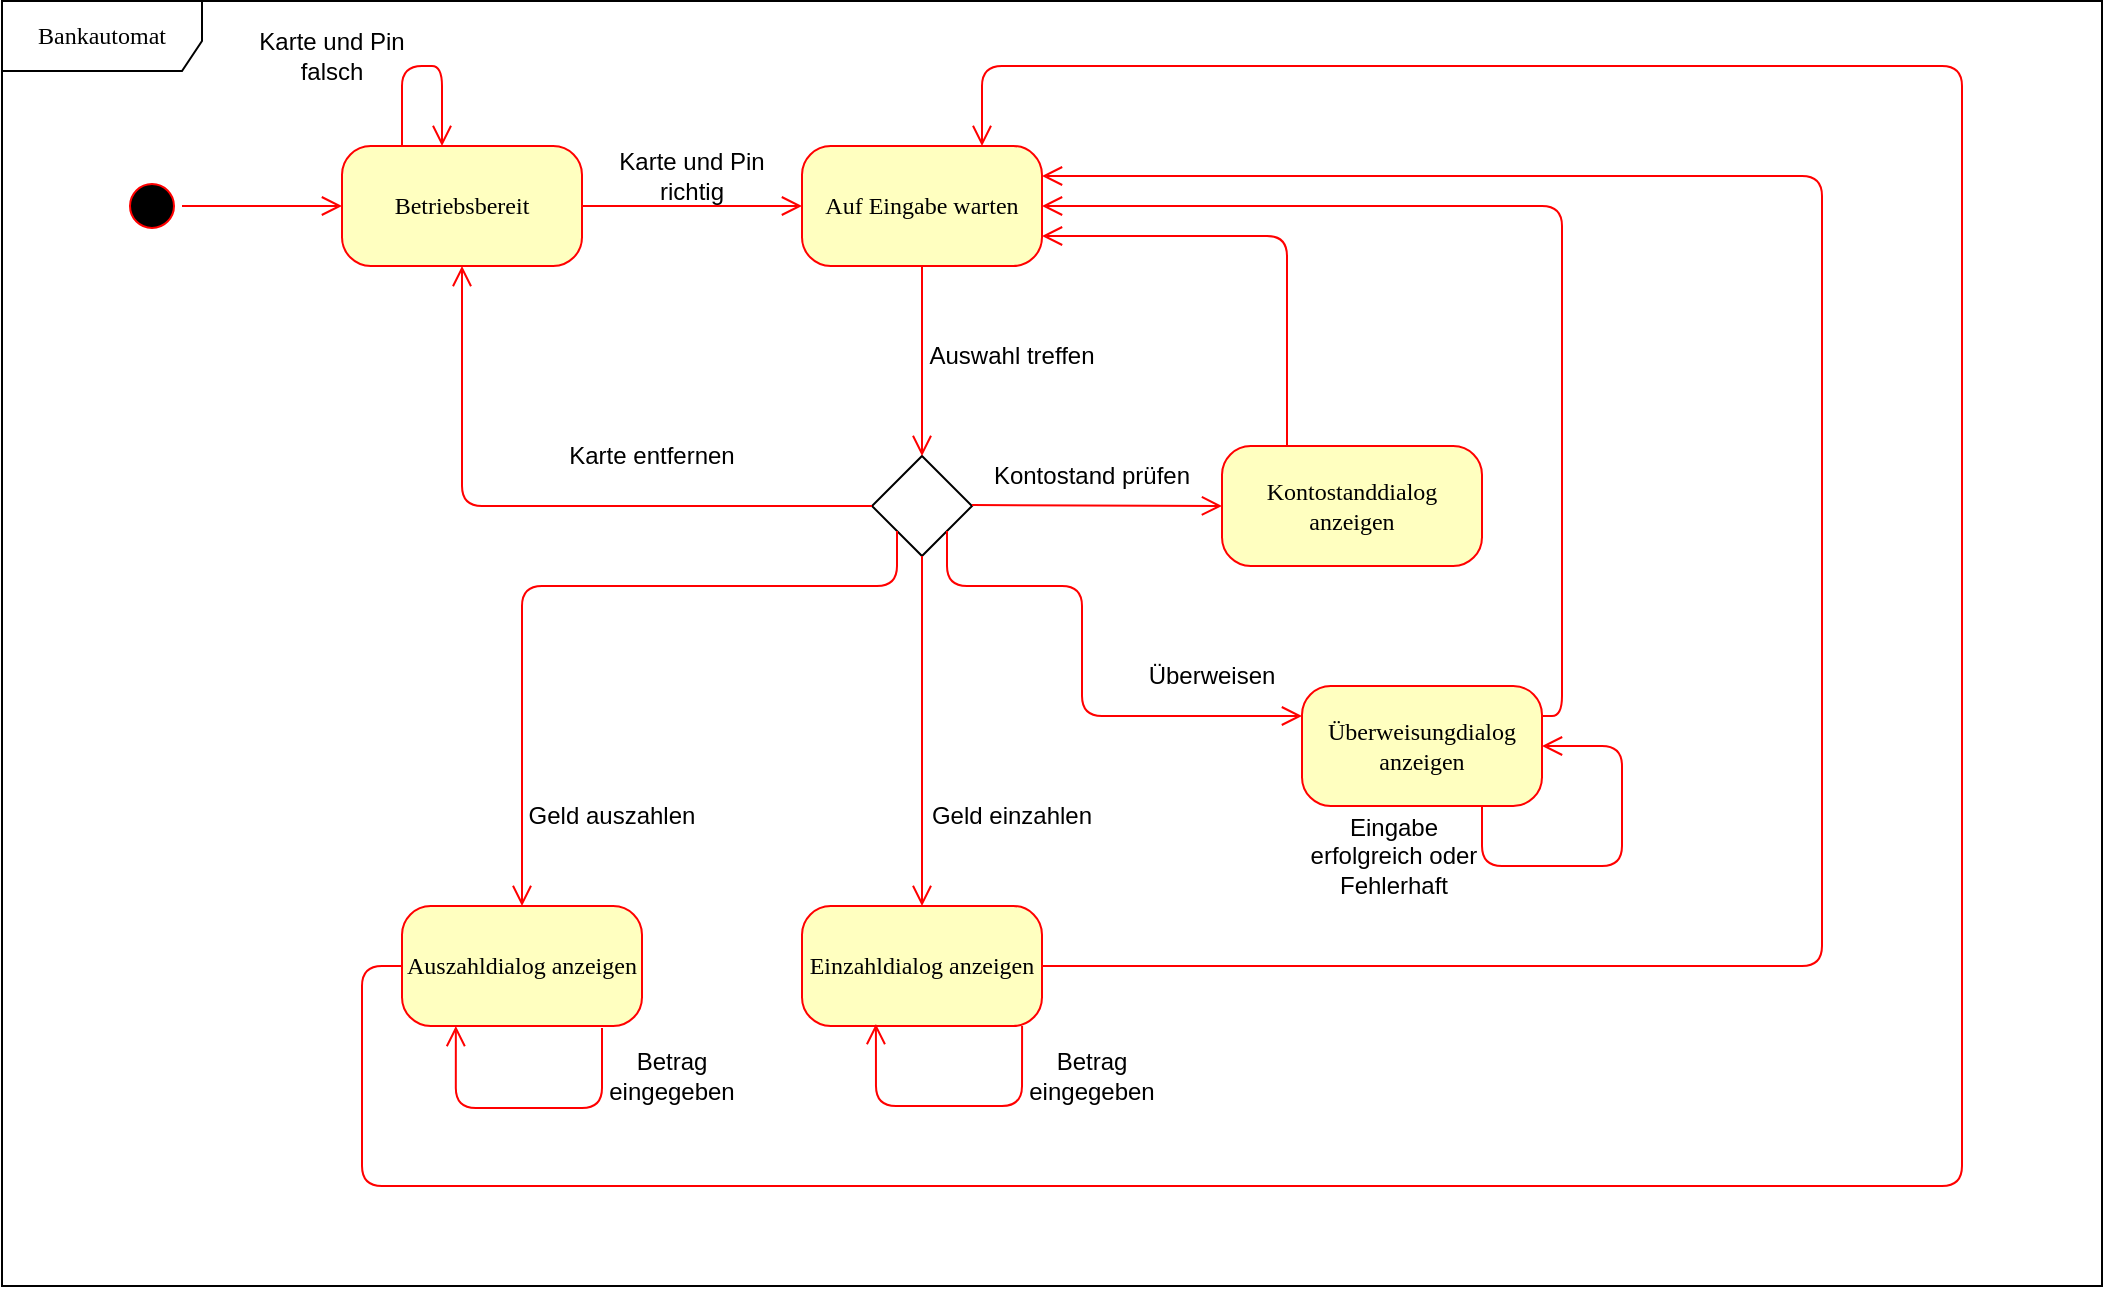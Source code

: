 <mxfile version="20.8.16" type="device"><diagram name="Page-1" id="58cdce13-f638-feb5-8d6f-7d28b1aa9fa0"><mxGraphModel dx="1418" dy="828" grid="1" gridSize="10" guides="1" tooltips="1" connect="1" arrows="1" fold="1" page="1" pageScale="1" pageWidth="1100" pageHeight="850" background="none" math="0" shadow="0"><root><mxCell id="0"/><mxCell id="1" parent="0"/><mxCell id="2a3bc250acf0617d-8" value="Bankautomat" style="shape=umlFrame;whiteSpace=wrap;html=1;rounded=1;shadow=0;comic=0;labelBackgroundColor=none;strokeWidth=1;fontFamily=Verdana;fontSize=12;align=center;width=100;height=35;" parent="1" vertex="1"><mxGeometry x="70" y="47.5" width="1050" height="642.5" as="geometry"/></mxCell><mxCell id="382b91b5511bd0f7-1" value="" style="ellipse;html=1;shape=startState;fillColor=#000000;strokeColor=#ff0000;rounded=1;shadow=0;comic=0;labelBackgroundColor=none;fontFamily=Verdana;fontSize=12;fontColor=#000000;align=center;direction=south;" parent="1" vertex="1"><mxGeometry x="130" y="135" width="30" height="30" as="geometry"/></mxCell><mxCell id="382b91b5511bd0f7-6" value="Betriebsbereit" style="rounded=1;whiteSpace=wrap;html=1;arcSize=24;fillColor=#ffffc0;strokeColor=#ff0000;shadow=0;comic=0;labelBackgroundColor=none;fontFamily=Verdana;fontSize=12;fontColor=#000000;align=center;" parent="1" vertex="1"><mxGeometry x="240" y="120" width="120" height="60" as="geometry"/></mxCell><mxCell id="382b91b5511bd0f7-7" value="Auf Eingabe warten" style="rounded=1;whiteSpace=wrap;html=1;arcSize=24;fillColor=#ffffc0;strokeColor=#ff0000;shadow=0;comic=0;labelBackgroundColor=none;fontFamily=Verdana;fontSize=12;fontColor=#000000;align=center;" parent="1" vertex="1"><mxGeometry x="470" y="120" width="120" height="60" as="geometry"/></mxCell><mxCell id="382b91b5511bd0f7-9" value="Auszahldialog anzeigen" style="rounded=1;whiteSpace=wrap;html=1;arcSize=24;fillColor=#ffffc0;strokeColor=#ff0000;shadow=0;comic=0;labelBackgroundColor=none;fontFamily=Verdana;fontSize=12;fontColor=#000000;align=center;" parent="1" vertex="1"><mxGeometry x="270" y="500" width="120" height="60" as="geometry"/></mxCell><mxCell id="2a3bc250acf0617d-9" style="edgeStyle=orthogonalEdgeStyle;html=1;labelBackgroundColor=none;endArrow=open;endSize=8;strokeColor=#ff0000;fontFamily=Verdana;fontSize=12;align=left;" parent="1" source="382b91b5511bd0f7-1" target="382b91b5511bd0f7-6" edge="1"><mxGeometry relative="1" as="geometry"/></mxCell><mxCell id="zAUYYmauMJTkXwukCzBQ-1" value="Einzahldialog anzeigen" style="rounded=1;whiteSpace=wrap;html=1;arcSize=24;fillColor=#ffffc0;strokeColor=#ff0000;shadow=0;comic=0;labelBackgroundColor=none;fontFamily=Verdana;fontSize=12;fontColor=#000000;align=center;" parent="1" vertex="1"><mxGeometry x="470" y="500" width="120" height="60" as="geometry"/></mxCell><mxCell id="zAUYYmauMJTkXwukCzBQ-2" value="Überweisungdialog anzeigen" style="rounded=1;whiteSpace=wrap;html=1;arcSize=24;fillColor=#ffffc0;strokeColor=#ff0000;shadow=0;comic=0;labelBackgroundColor=none;fontFamily=Verdana;fontSize=12;fontColor=#000000;align=center;" parent="1" vertex="1"><mxGeometry x="720" y="390" width="120" height="60" as="geometry"/></mxCell><mxCell id="zAUYYmauMJTkXwukCzBQ-3" value="Kontostanddialog anzeigen" style="rounded=1;whiteSpace=wrap;html=1;arcSize=24;fillColor=#ffffc0;strokeColor=#ff0000;shadow=0;comic=0;labelBackgroundColor=none;fontFamily=Verdana;fontSize=12;fontColor=#000000;align=center;" parent="1" vertex="1"><mxGeometry x="680" y="270" width="130" height="60" as="geometry"/></mxCell><mxCell id="zAUYYmauMJTkXwukCzBQ-4" value="" style="rhombus;whiteSpace=wrap;html=1;" parent="1" vertex="1"><mxGeometry x="505" y="275" width="50" height="50" as="geometry"/></mxCell><mxCell id="zAUYYmauMJTkXwukCzBQ-6" style="edgeStyle=orthogonalEdgeStyle;html=1;labelBackgroundColor=none;endArrow=open;endSize=8;strokeColor=#ff0000;fontFamily=Verdana;fontSize=12;align=left;entryX=0;entryY=0.5;entryDx=0;entryDy=0;exitX=1;exitY=0.5;exitDx=0;exitDy=0;" parent="1" source="382b91b5511bd0f7-6" target="382b91b5511bd0f7-7" edge="1"><mxGeometry relative="1" as="geometry"><mxPoint x="170" y="160" as="sourcePoint"/><mxPoint x="250" y="160" as="targetPoint"/></mxGeometry></mxCell><mxCell id="zAUYYmauMJTkXwukCzBQ-7" value="Karte und Pin richtig" style="text;html=1;strokeColor=none;fillColor=none;align=center;verticalAlign=middle;whiteSpace=wrap;rounded=0;" parent="1" vertex="1"><mxGeometry x="370" y="120" width="90" height="30" as="geometry"/></mxCell><mxCell id="zAUYYmauMJTkXwukCzBQ-8" style="edgeStyle=orthogonalEdgeStyle;html=1;labelBackgroundColor=none;endArrow=open;endSize=8;strokeColor=#ff0000;fontFamily=Verdana;fontSize=12;align=left;entryX=0.5;entryY=0;entryDx=0;entryDy=0;exitX=0.5;exitY=1;exitDx=0;exitDy=0;" parent="1" source="382b91b5511bd0f7-7" target="zAUYYmauMJTkXwukCzBQ-4" edge="1"><mxGeometry relative="1" as="geometry"><mxPoint x="170" y="160" as="sourcePoint"/><mxPoint x="250" y="160" as="targetPoint"/><Array as="points"><mxPoint x="530" y="260"/><mxPoint x="530" y="260"/></Array></mxGeometry></mxCell><mxCell id="zAUYYmauMJTkXwukCzBQ-9" value="Auswahl treffen" style="text;html=1;strokeColor=none;fillColor=none;align=center;verticalAlign=middle;whiteSpace=wrap;rounded=0;" parent="1" vertex="1"><mxGeometry x="530" y="210" width="90" height="30" as="geometry"/></mxCell><mxCell id="zAUYYmauMJTkXwukCzBQ-11" style="edgeStyle=orthogonalEdgeStyle;html=1;labelBackgroundColor=none;endArrow=open;endSize=8;strokeColor=#ff0000;fontFamily=Verdana;fontSize=12;align=left;entryX=0.5;entryY=1;entryDx=0;entryDy=0;exitX=0.5;exitY=1;exitDx=0;exitDy=0;" parent="1" target="382b91b5511bd0f7-6" edge="1"><mxGeometry relative="1" as="geometry"><mxPoint x="505" y="300" as="sourcePoint"/><mxPoint x="360" y="300" as="targetPoint"/><Array as="points"><mxPoint x="300" y="300"/></Array></mxGeometry></mxCell><mxCell id="zAUYYmauMJTkXwukCzBQ-12" value="Karte entfernen" style="text;html=1;strokeColor=none;fillColor=none;align=center;verticalAlign=middle;whiteSpace=wrap;rounded=0;" parent="1" vertex="1"><mxGeometry x="350" y="260" width="90" height="30" as="geometry"/></mxCell><mxCell id="zAUYYmauMJTkXwukCzBQ-13" style="edgeStyle=orthogonalEdgeStyle;html=1;labelBackgroundColor=none;endArrow=open;endSize=8;strokeColor=#ff0000;fontFamily=Verdana;fontSize=12;align=left;entryX=0;entryY=0.5;entryDx=0;entryDy=0;" parent="1" target="zAUYYmauMJTkXwukCzBQ-3" edge="1"><mxGeometry relative="1" as="geometry"><mxPoint x="555" y="299.5" as="sourcePoint"/><mxPoint x="635" y="299.5" as="targetPoint"/></mxGeometry></mxCell><mxCell id="zAUYYmauMJTkXwukCzBQ-15" value="Kontostand prüfen" style="text;html=1;strokeColor=none;fillColor=none;align=center;verticalAlign=middle;whiteSpace=wrap;rounded=0;" parent="1" vertex="1"><mxGeometry x="560" y="270" width="110" height="30" as="geometry"/></mxCell><mxCell id="zAUYYmauMJTkXwukCzBQ-16" style="edgeStyle=orthogonalEdgeStyle;html=1;labelBackgroundColor=none;endArrow=open;endSize=8;strokeColor=#ff0000;fontFamily=Verdana;fontSize=12;align=left;entryX=0;entryY=0.25;entryDx=0;entryDy=0;exitX=1;exitY=1;exitDx=0;exitDy=0;" parent="1" source="zAUYYmauMJTkXwukCzBQ-4" target="zAUYYmauMJTkXwukCzBQ-2" edge="1"><mxGeometry relative="1" as="geometry"><mxPoint x="530" y="325" as="sourcePoint"/><mxPoint x="610" y="325" as="targetPoint"/><Array as="points"><mxPoint x="543" y="340"/><mxPoint x="610" y="340"/><mxPoint x="610" y="405"/></Array></mxGeometry></mxCell><mxCell id="zAUYYmauMJTkXwukCzBQ-17" value="Überweisen" style="text;html=1;strokeColor=none;fillColor=none;align=center;verticalAlign=middle;whiteSpace=wrap;rounded=0;" parent="1" vertex="1"><mxGeometry x="620" y="370" width="110" height="30" as="geometry"/></mxCell><mxCell id="zAUYYmauMJTkXwukCzBQ-26" style="edgeStyle=orthogonalEdgeStyle;html=1;labelBackgroundColor=none;endArrow=open;endSize=8;strokeColor=#ff0000;fontFamily=Verdana;fontSize=12;align=left;exitX=0.25;exitY=0;exitDx=0;exitDy=0;entryX=1;entryY=0.75;entryDx=0;entryDy=0;" parent="1" source="zAUYYmauMJTkXwukCzBQ-3" target="382b91b5511bd0f7-7" edge="1"><mxGeometry relative="1" as="geometry"><mxPoint x="170" y="160" as="sourcePoint"/><mxPoint x="250" y="160" as="targetPoint"/></mxGeometry></mxCell><mxCell id="zAUYYmauMJTkXwukCzBQ-27" style="edgeStyle=orthogonalEdgeStyle;html=1;labelBackgroundColor=none;endArrow=open;endSize=8;strokeColor=#ff0000;fontFamily=Verdana;fontSize=12;align=left;exitX=0.75;exitY=1;exitDx=0;exitDy=0;entryX=1;entryY=0.5;entryDx=0;entryDy=0;" parent="1" source="zAUYYmauMJTkXwukCzBQ-2" target="zAUYYmauMJTkXwukCzBQ-2" edge="1"><mxGeometry relative="1" as="geometry"><mxPoint x="700" y="675" as="sourcePoint"/><mxPoint x="250" y="160" as="targetPoint"/><Array as="points"><mxPoint x="810" y="480"/><mxPoint x="880" y="480"/><mxPoint x="880" y="420"/></Array></mxGeometry></mxCell><mxCell id="zAUYYmauMJTkXwukCzBQ-28" value="Eingabe erfolgreich oder Fehlerhaft" style="text;html=1;strokeColor=none;fillColor=none;align=center;verticalAlign=middle;whiteSpace=wrap;rounded=0;" parent="1" vertex="1"><mxGeometry x="721" y="460" width="90" height="30" as="geometry"/></mxCell><mxCell id="zAUYYmauMJTkXwukCzBQ-29" style="edgeStyle=orthogonalEdgeStyle;html=1;labelBackgroundColor=none;endArrow=open;endSize=8;strokeColor=#ff0000;fontFamily=Verdana;fontSize=12;align=left;exitX=1;exitY=0.25;exitDx=0;exitDy=0;entryX=1;entryY=0.5;entryDx=0;entryDy=0;" parent="1" source="zAUYYmauMJTkXwukCzBQ-2" target="382b91b5511bd0f7-7" edge="1"><mxGeometry relative="1" as="geometry"><mxPoint x="170" y="160" as="sourcePoint"/><mxPoint x="250" y="160" as="targetPoint"/></mxGeometry></mxCell><mxCell id="zAUYYmauMJTkXwukCzBQ-32" style="edgeStyle=orthogonalEdgeStyle;html=1;labelBackgroundColor=none;endArrow=open;endSize=8;strokeColor=#ff0000;fontFamily=Verdana;fontSize=12;align=left;entryX=0.5;entryY=0;entryDx=0;entryDy=0;exitX=0.5;exitY=1;exitDx=0;exitDy=0;" parent="1" source="zAUYYmauMJTkXwukCzBQ-4" target="zAUYYmauMJTkXwukCzBQ-1" edge="1"><mxGeometry relative="1" as="geometry"><mxPoint x="170" y="160" as="sourcePoint"/><mxPoint x="250" y="160" as="targetPoint"/></mxGeometry></mxCell><mxCell id="zAUYYmauMJTkXwukCzBQ-33" style="edgeStyle=orthogonalEdgeStyle;html=1;labelBackgroundColor=none;endArrow=open;endSize=8;strokeColor=#ff0000;fontFamily=Verdana;fontSize=12;align=left;exitX=0.917;exitY=1;exitDx=0;exitDy=0;exitPerimeter=0;entryX=0.308;entryY=0.983;entryDx=0;entryDy=0;entryPerimeter=0;" parent="1" source="zAUYYmauMJTkXwukCzBQ-1" target="zAUYYmauMJTkXwukCzBQ-1" edge="1"><mxGeometry relative="1" as="geometry"><mxPoint x="170" y="160" as="sourcePoint"/><mxPoint x="400" y="570" as="targetPoint"/><Array as="points"><mxPoint x="580" y="600"/><mxPoint x="507" y="600"/></Array></mxGeometry></mxCell><mxCell id="zAUYYmauMJTkXwukCzBQ-34" value="Betrag eingegeben" style="text;html=1;strokeColor=none;fillColor=none;align=center;verticalAlign=middle;whiteSpace=wrap;rounded=0;" parent="1" vertex="1"><mxGeometry x="570" y="570" width="90" height="30" as="geometry"/></mxCell><mxCell id="zAUYYmauMJTkXwukCzBQ-35" value="Geld einzahlen" style="text;html=1;strokeColor=none;fillColor=none;align=center;verticalAlign=middle;whiteSpace=wrap;rounded=0;" parent="1" vertex="1"><mxGeometry x="530" y="440" width="90" height="30" as="geometry"/></mxCell><mxCell id="zAUYYmauMJTkXwukCzBQ-36" style="edgeStyle=orthogonalEdgeStyle;html=1;labelBackgroundColor=none;endArrow=open;endSize=8;strokeColor=#ff0000;fontFamily=Verdana;fontSize=12;align=left;entryX=0.5;entryY=0;entryDx=0;entryDy=0;exitX=0;exitY=1;exitDx=0;exitDy=0;" parent="1" source="zAUYYmauMJTkXwukCzBQ-4" target="382b91b5511bd0f7-9" edge="1"><mxGeometry relative="1" as="geometry"><mxPoint x="530" y="320" as="sourcePoint"/><mxPoint x="250" y="160" as="targetPoint"/><Array as="points"><mxPoint x="518" y="340"/><mxPoint x="330" y="340"/></Array></mxGeometry></mxCell><mxCell id="zAUYYmauMJTkXwukCzBQ-37" value="Geld auszahlen" style="text;html=1;strokeColor=none;fillColor=none;align=center;verticalAlign=middle;whiteSpace=wrap;rounded=0;" parent="1" vertex="1"><mxGeometry x="330" y="440" width="90" height="30" as="geometry"/></mxCell><mxCell id="zAUYYmauMJTkXwukCzBQ-38" style="edgeStyle=orthogonalEdgeStyle;html=1;labelBackgroundColor=none;endArrow=open;endSize=8;strokeColor=#ff0000;fontFamily=Verdana;fontSize=12;align=left;exitX=0.917;exitY=1;exitDx=0;exitDy=0;exitPerimeter=0;entryX=0.308;entryY=0.983;entryDx=0;entryDy=0;entryPerimeter=0;" parent="1" edge="1"><mxGeometry relative="1" as="geometry"><mxPoint x="370" y="561.02" as="sourcePoint"/><mxPoint x="296.92" y="560" as="targetPoint"/><Array as="points"><mxPoint x="369.96" y="601.02"/><mxPoint x="296.96" y="601.02"/></Array></mxGeometry></mxCell><mxCell id="zAUYYmauMJTkXwukCzBQ-39" value="Betrag eingegeben" style="text;html=1;strokeColor=none;fillColor=none;align=center;verticalAlign=middle;whiteSpace=wrap;rounded=0;" parent="1" vertex="1"><mxGeometry x="360" y="570" width="90" height="30" as="geometry"/></mxCell><mxCell id="zAUYYmauMJTkXwukCzBQ-40" style="edgeStyle=orthogonalEdgeStyle;html=1;labelBackgroundColor=none;endArrow=open;endSize=8;strokeColor=#ff0000;fontFamily=Verdana;fontSize=12;align=left;entryX=1;entryY=0.25;entryDx=0;entryDy=0;exitX=1;exitY=0.5;exitDx=0;exitDy=0;" parent="1" source="zAUYYmauMJTkXwukCzBQ-1" target="382b91b5511bd0f7-7" edge="1"><mxGeometry relative="1" as="geometry"><mxPoint x="590" y="550" as="sourcePoint"/><mxPoint x="250" y="160" as="targetPoint"/><Array as="points"><mxPoint x="980" y="530"/><mxPoint x="980" y="135"/></Array></mxGeometry></mxCell><mxCell id="zAUYYmauMJTkXwukCzBQ-41" style="edgeStyle=orthogonalEdgeStyle;html=1;labelBackgroundColor=none;endArrow=open;endSize=8;strokeColor=#ff0000;fontFamily=Verdana;fontSize=12;align=left;exitX=0;exitY=0.5;exitDx=0;exitDy=0;entryX=0.75;entryY=0;entryDx=0;entryDy=0;" parent="1" source="382b91b5511bd0f7-9" target="382b91b5511bd0f7-7" edge="1"><mxGeometry relative="1" as="geometry"><mxPoint x="170" y="160" as="sourcePoint"/><mxPoint x="250" y="160" as="targetPoint"/><Array as="points"><mxPoint x="250" y="530"/><mxPoint x="250" y="640"/><mxPoint x="1050" y="640"/><mxPoint x="1050" y="80"/><mxPoint x="560" y="80"/></Array></mxGeometry></mxCell><mxCell id="8ylsSy9s4TGdQy5yMq-v-1" style="edgeStyle=orthogonalEdgeStyle;html=1;labelBackgroundColor=none;endArrow=open;endSize=8;strokeColor=#ff0000;fontFamily=Verdana;fontSize=12;align=left;exitX=0.25;exitY=0;exitDx=0;exitDy=0;" parent="1" source="382b91b5511bd0f7-6" target="382b91b5511bd0f7-6" edge="1"><mxGeometry relative="1" as="geometry"><mxPoint x="170" y="160" as="sourcePoint"/><mxPoint x="290" y="80" as="targetPoint"/><Array as="points"><mxPoint x="270" y="80"/><mxPoint x="290" y="80"/></Array></mxGeometry></mxCell><mxCell id="8ylsSy9s4TGdQy5yMq-v-3" value="Karte und Pin falsch" style="text;html=1;strokeColor=none;fillColor=none;align=center;verticalAlign=middle;whiteSpace=wrap;rounded=0;" parent="1" vertex="1"><mxGeometry x="190" y="60" width="90" height="30" as="geometry"/></mxCell></root></mxGraphModel></diagram></mxfile>
